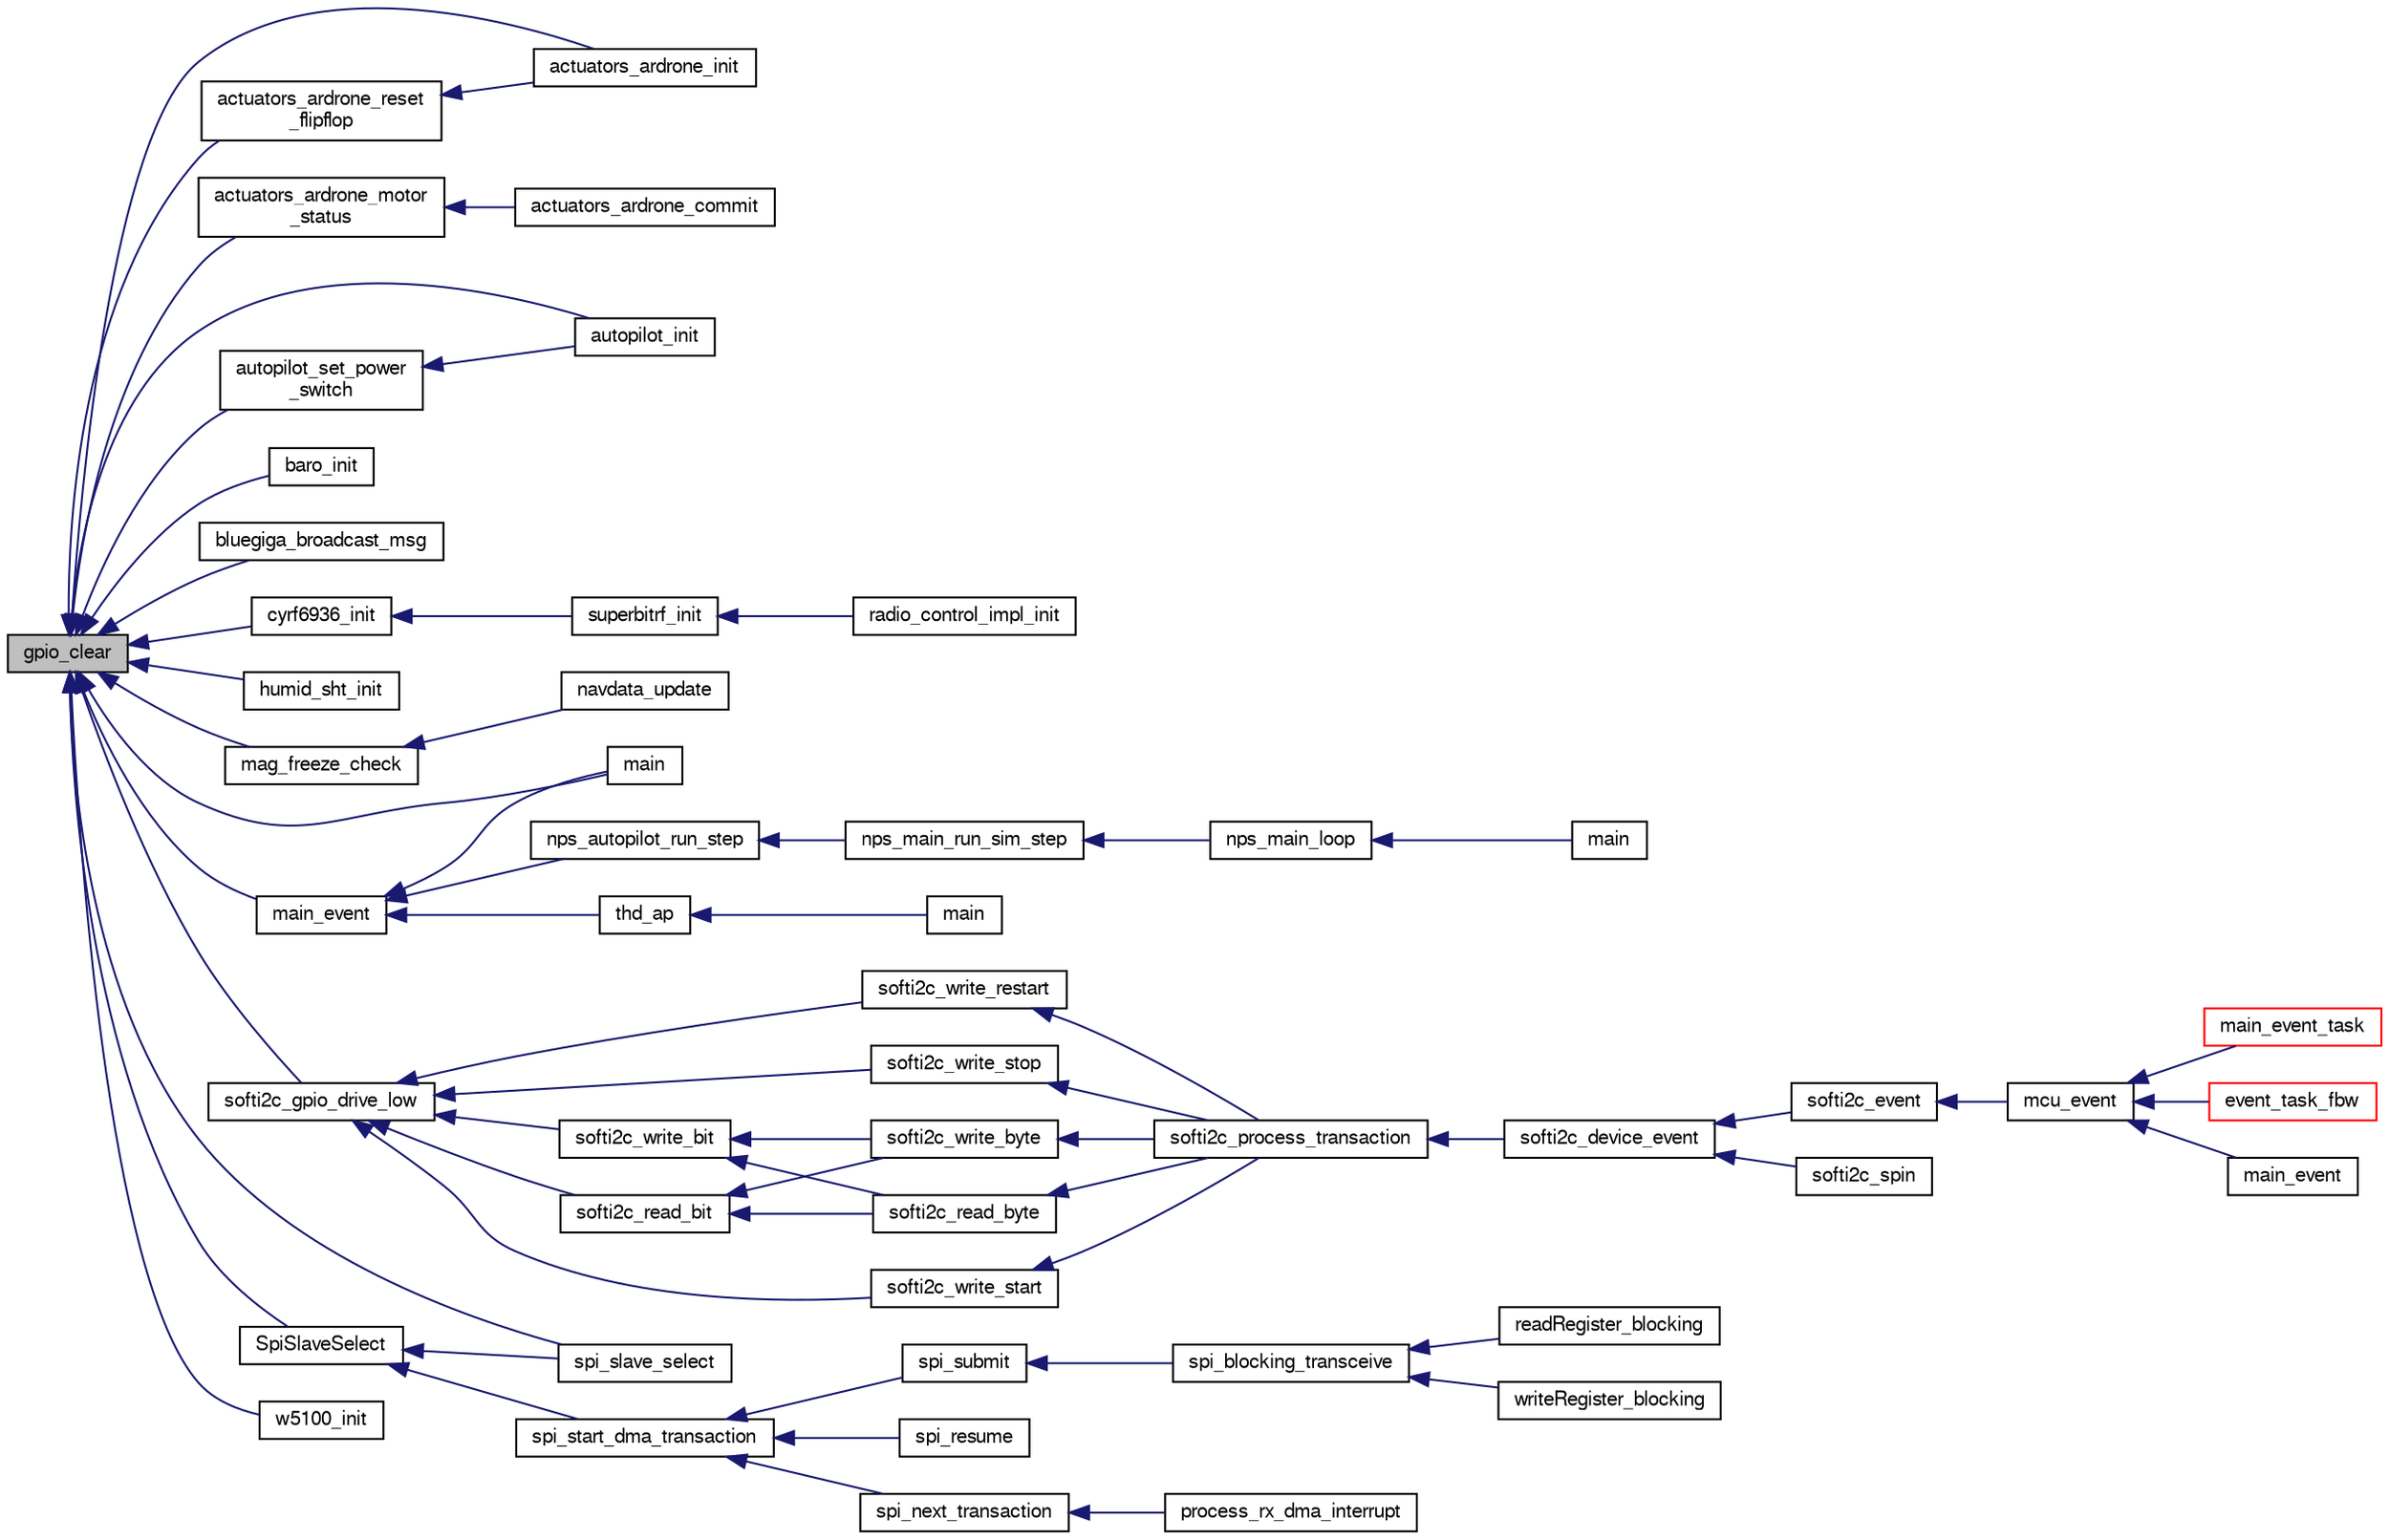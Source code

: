 digraph "gpio_clear"
{
  edge [fontname="FreeSans",fontsize="10",labelfontname="FreeSans",labelfontsize="10"];
  node [fontname="FreeSans",fontsize="10",shape=record];
  rankdir="LR";
  Node1 [label="gpio_clear",height=0.2,width=0.4,color="black", fillcolor="grey75", style="filled", fontcolor="black"];
  Node1 -> Node2 [dir="back",color="midnightblue",fontsize="10",style="solid",fontname="FreeSans"];
  Node2 [label="actuators_ardrone_init",height=0.2,width=0.4,color="black", fillcolor="white", style="filled",URL="$boards_2ardrone_2actuators_8h.html#a66817eeee5ae2f12c1a42abd2ff443ea"];
  Node1 -> Node3 [dir="back",color="midnightblue",fontsize="10",style="solid",fontname="FreeSans"];
  Node3 [label="actuators_ardrone_motor\l_status",height=0.2,width=0.4,color="black", fillcolor="white", style="filled",URL="$boards_2ardrone_2actuators_8c.html#ad8d796514edd55dd0f4a2134fd83f691"];
  Node3 -> Node4 [dir="back",color="midnightblue",fontsize="10",style="solid",fontname="FreeSans"];
  Node4 [label="actuators_ardrone_commit",height=0.2,width=0.4,color="black", fillcolor="white", style="filled",URL="$boards_2ardrone_2actuators_8h.html#a1e5faec000e4e1602bba080db2aec27c"];
  Node1 -> Node5 [dir="back",color="midnightblue",fontsize="10",style="solid",fontname="FreeSans"];
  Node5 [label="actuators_ardrone_reset\l_flipflop",height=0.2,width=0.4,color="black", fillcolor="white", style="filled",URL="$boards_2ardrone_2actuators_8c.html#a8643b68e3bff54891b4180367aaf4316"];
  Node5 -> Node2 [dir="back",color="midnightblue",fontsize="10",style="solid",fontname="FreeSans"];
  Node1 -> Node6 [dir="back",color="midnightblue",fontsize="10",style="solid",fontname="FreeSans"];
  Node6 [label="autopilot_init",height=0.2,width=0.4,color="black", fillcolor="white", style="filled",URL="$autopilot_8h.html#a9d3557653abfc3d4c428724b249f6d5e",tooltip="Autopilot initialization function. "];
  Node1 -> Node7 [dir="back",color="midnightblue",fontsize="10",style="solid",fontname="FreeSans"];
  Node7 [label="autopilot_set_power\l_switch",height=0.2,width=0.4,color="black", fillcolor="white", style="filled",URL="$autopilot_8h.html#ab4bfc1bc0aad4445c9c7fea0b3cd0895",tooltip="Set power switch state This will actually enable the switch if POWER_SWITCH_GPIO is defined Also prov..."];
  Node7 -> Node6 [dir="back",color="midnightblue",fontsize="10",style="solid",fontname="FreeSans"];
  Node1 -> Node8 [dir="back",color="midnightblue",fontsize="10",style="solid",fontname="FreeSans"];
  Node8 [label="baro_init",height=0.2,width=0.4,color="black", fillcolor="white", style="filled",URL="$lia_2baro__board_8c.html#a9b25546908842f1d38fc56e438d46e21"];
  Node1 -> Node9 [dir="back",color="midnightblue",fontsize="10",style="solid",fontname="FreeSans"];
  Node9 [label="bluegiga_broadcast_msg",height=0.2,width=0.4,color="black", fillcolor="white", style="filled",URL="$bluegiga_8h.html#a319f8e3ab43913066407c2d009e8e366"];
  Node1 -> Node10 [dir="back",color="midnightblue",fontsize="10",style="solid",fontname="FreeSans"];
  Node10 [label="cyrf6936_init",height=0.2,width=0.4,color="black", fillcolor="white", style="filled",URL="$cyrf6936_8h.html#a27414d1e4d63182c97357b576f05b37d",tooltip="Initializing the cyrf chip. "];
  Node10 -> Node11 [dir="back",color="midnightblue",fontsize="10",style="solid",fontname="FreeSans"];
  Node11 [label="superbitrf_init",height=0.2,width=0.4,color="black", fillcolor="white", style="filled",URL="$modules_2datalink_2superbitrf_8h.html#a7b9a2741375ca1dffc4f2e6a6d7a9307",tooltip="Initialize the superbitrf. "];
  Node11 -> Node12 [dir="back",color="midnightblue",fontsize="10",style="solid",fontname="FreeSans"];
  Node12 [label="radio_control_impl_init",height=0.2,width=0.4,color="black", fillcolor="white", style="filled",URL="$superbitrf__rc_8c.html#a6ba4bebf68f7ff39f4569dfe3b1f2832",tooltip="Initialization. "];
  Node1 -> Node13 [dir="back",color="midnightblue",fontsize="10",style="solid",fontname="FreeSans"];
  Node13 [label="humid_sht_init",height=0.2,width=0.4,color="black", fillcolor="white", style="filled",URL="$humid__sht_8h.html#a5228e7530912bfa410d5e701ebb7a18b"];
  Node1 -> Node14 [dir="back",color="midnightblue",fontsize="10",style="solid",fontname="FreeSans"];
  Node14 [label="mag_freeze_check",height=0.2,width=0.4,color="black", fillcolor="white", style="filled",URL="$navdata_8c.html#a097d40838c4d36b21635cc59b768568a",tooltip="Check if the magneto is frozen Unknown why this bug happens. "];
  Node14 -> Node15 [dir="back",color="midnightblue",fontsize="10",style="solid",fontname="FreeSans"];
  Node15 [label="navdata_update",height=0.2,width=0.4,color="black", fillcolor="white", style="filled",URL="$navdata_8h.html#aded131295af4c39b10199bae2e560438",tooltip="Update the navdata (event loop) "];
  Node1 -> Node16 [dir="back",color="midnightblue",fontsize="10",style="solid",fontname="FreeSans"];
  Node16 [label="main",height=0.2,width=0.4,color="black", fillcolor="white", style="filled",URL="$uart__tunnel_8c.html#a840291bc02cba5474a4cb46a9b9566fe"];
  Node1 -> Node17 [dir="back",color="midnightblue",fontsize="10",style="solid",fontname="FreeSans"];
  Node17 [label="main_event",height=0.2,width=0.4,color="black", fillcolor="white", style="filled",URL="$uart__tunnel_8c.html#a319a645047f275499aa30b0bc08c6e10"];
  Node17 -> Node16 [dir="back",color="midnightblue",fontsize="10",style="solid",fontname="FreeSans"];
  Node17 -> Node18 [dir="back",color="midnightblue",fontsize="10",style="solid",fontname="FreeSans"];
  Node18 [label="thd_ap",height=0.2,width=0.4,color="black", fillcolor="white", style="filled",URL="$rotorcraft_2main__chibios_8c.html#a1bd1ec0fdc597d88ee659889cda25c0a"];
  Node18 -> Node19 [dir="back",color="midnightblue",fontsize="10",style="solid",fontname="FreeSans"];
  Node19 [label="main",height=0.2,width=0.4,color="black", fillcolor="white", style="filled",URL="$rotorcraft_2main__chibios_8c.html#a840291bc02cba5474a4cb46a9b9566fe",tooltip="Main function. "];
  Node17 -> Node20 [dir="back",color="midnightblue",fontsize="10",style="solid",fontname="FreeSans"];
  Node20 [label="nps_autopilot_run_step",height=0.2,width=0.4,color="black", fillcolor="white", style="filled",URL="$nps__autopilot__rotorcraft_8c.html#a12870aaa609d4860004be3cec4c8cf2a"];
  Node20 -> Node21 [dir="back",color="midnightblue",fontsize="10",style="solid",fontname="FreeSans"];
  Node21 [label="nps_main_run_sim_step",height=0.2,width=0.4,color="black", fillcolor="white", style="filled",URL="$nps__main__sitl_8c.html#a9a080385e191a932860731e6f511c775"];
  Node21 -> Node22 [dir="back",color="midnightblue",fontsize="10",style="solid",fontname="FreeSans"];
  Node22 [label="nps_main_loop",height=0.2,width=0.4,color="black", fillcolor="white", style="filled",URL="$nps__main__sitl_8c.html#afa201657c19f3eac2d07487bb11a261d"];
  Node22 -> Node23 [dir="back",color="midnightblue",fontsize="10",style="solid",fontname="FreeSans"];
  Node23 [label="main",height=0.2,width=0.4,color="black", fillcolor="white", style="filled",URL="$nps__main__sitl_8c.html#a3c04138a5bfe5d72780bb7e82a18e627"];
  Node1 -> Node24 [dir="back",color="midnightblue",fontsize="10",style="solid",fontname="FreeSans"];
  Node24 [label="softi2c_gpio_drive_low",height=0.2,width=0.4,color="black", fillcolor="white", style="filled",URL="$softi2c_8c.html#a828e709a0e6357d1b1a3184d8272e409"];
  Node24 -> Node25 [dir="back",color="midnightblue",fontsize="10",style="solid",fontname="FreeSans"];
  Node25 [label="softi2c_write_start",height=0.2,width=0.4,color="black", fillcolor="white", style="filled",URL="$softi2c_8c.html#ae6f8766f290a4fabfad3d6099b3e98e0"];
  Node25 -> Node26 [dir="back",color="midnightblue",fontsize="10",style="solid",fontname="FreeSans"];
  Node26 [label="softi2c_process_transaction",height=0.2,width=0.4,color="black", fillcolor="white", style="filled",URL="$softi2c_8c.html#ad94e633dd55968bdb12b7289d2e85d0f"];
  Node26 -> Node27 [dir="back",color="midnightblue",fontsize="10",style="solid",fontname="FreeSans"];
  Node27 [label="softi2c_device_event",height=0.2,width=0.4,color="black", fillcolor="white", style="filled",URL="$softi2c_8c.html#a25e9e1f40150fe875f3f75fd2b079618"];
  Node27 -> Node28 [dir="back",color="midnightblue",fontsize="10",style="solid",fontname="FreeSans"];
  Node28 [label="softi2c_event",height=0.2,width=0.4,color="black", fillcolor="white", style="filled",URL="$softi2c_8h.html#a00f14c5101231479a8ceab61ae4cad7c"];
  Node28 -> Node29 [dir="back",color="midnightblue",fontsize="10",style="solid",fontname="FreeSans"];
  Node29 [label="mcu_event",height=0.2,width=0.4,color="black", fillcolor="white", style="filled",URL="$group__mcu__periph.html#gaf44fd3e4d3d56943e4d0e89100974b07",tooltip="MCU event functions. "];
  Node29 -> Node30 [dir="back",color="midnightblue",fontsize="10",style="solid",fontname="FreeSans"];
  Node30 [label="main_event_task",height=0.2,width=0.4,color="red", fillcolor="white", style="filled",URL="$demo__ahrs__actuators_8c.html#a1cd23e45d5c51116ae1e3096912ea1d1"];
  Node29 -> Node31 [dir="back",color="midnightblue",fontsize="10",style="solid",fontname="FreeSans"];
  Node31 [label="event_task_fbw",height=0.2,width=0.4,color="red", fillcolor="white", style="filled",URL="$fixedwing_2main__fbw_8h.html#ae1f060d6fcf56653e3db62e402c8701a"];
  Node29 -> Node32 [dir="back",color="midnightblue",fontsize="10",style="solid",fontname="FreeSans"];
  Node32 [label="main_event",height=0.2,width=0.4,color="black", fillcolor="white", style="filled",URL="$rotorcraft_2main__fbw_8c.html#ad0fb4f12833cb2f0b4c69fa317ea24d9"];
  Node27 -> Node33 [dir="back",color="midnightblue",fontsize="10",style="solid",fontname="FreeSans"];
  Node33 [label="softi2c_spin",height=0.2,width=0.4,color="black", fillcolor="white", style="filled",URL="$softi2c_8c.html#aed568f0595bee56e4e90ef070ba0a5c9"];
  Node24 -> Node34 [dir="back",color="midnightblue",fontsize="10",style="solid",fontname="FreeSans"];
  Node34 [label="softi2c_write_bit",height=0.2,width=0.4,color="black", fillcolor="white", style="filled",URL="$softi2c_8c.html#aadbee361430868c06c776b2f2e5ad29f"];
  Node34 -> Node35 [dir="back",color="midnightblue",fontsize="10",style="solid",fontname="FreeSans"];
  Node35 [label="softi2c_write_byte",height=0.2,width=0.4,color="black", fillcolor="white", style="filled",URL="$softi2c_8c.html#aa20d39b61646e34b1eacfa85d092524e"];
  Node35 -> Node26 [dir="back",color="midnightblue",fontsize="10",style="solid",fontname="FreeSans"];
  Node34 -> Node36 [dir="back",color="midnightblue",fontsize="10",style="solid",fontname="FreeSans"];
  Node36 [label="softi2c_read_byte",height=0.2,width=0.4,color="black", fillcolor="white", style="filled",URL="$softi2c_8c.html#af53603cab17d074df7f2daea8826e423"];
  Node36 -> Node26 [dir="back",color="midnightblue",fontsize="10",style="solid",fontname="FreeSans"];
  Node24 -> Node37 [dir="back",color="midnightblue",fontsize="10",style="solid",fontname="FreeSans"];
  Node37 [label="softi2c_read_bit",height=0.2,width=0.4,color="black", fillcolor="white", style="filled",URL="$softi2c_8c.html#a688954bbf22651068611c16ffd44abb1"];
  Node37 -> Node35 [dir="back",color="midnightblue",fontsize="10",style="solid",fontname="FreeSans"];
  Node37 -> Node36 [dir="back",color="midnightblue",fontsize="10",style="solid",fontname="FreeSans"];
  Node24 -> Node38 [dir="back",color="midnightblue",fontsize="10",style="solid",fontname="FreeSans"];
  Node38 [label="softi2c_write_restart",height=0.2,width=0.4,color="black", fillcolor="white", style="filled",URL="$softi2c_8c.html#a0a290bb3e426004548796dc35f433b39"];
  Node38 -> Node26 [dir="back",color="midnightblue",fontsize="10",style="solid",fontname="FreeSans"];
  Node24 -> Node39 [dir="back",color="midnightblue",fontsize="10",style="solid",fontname="FreeSans"];
  Node39 [label="softi2c_write_stop",height=0.2,width=0.4,color="black", fillcolor="white", style="filled",URL="$softi2c_8c.html#aec892d5f421d666723fb58c9132e7088"];
  Node39 -> Node26 [dir="back",color="midnightblue",fontsize="10",style="solid",fontname="FreeSans"];
  Node1 -> Node40 [dir="back",color="midnightblue",fontsize="10",style="solid",fontname="FreeSans"];
  Node40 [label="spi_slave_select",height=0.2,width=0.4,color="black", fillcolor="white", style="filled",URL="$group__spi.html#gad43916477f5d87b42eaa7d2099771568",tooltip="Select a slave. "];
  Node1 -> Node41 [dir="back",color="midnightblue",fontsize="10",style="solid",fontname="FreeSans"];
  Node41 [label="SpiSlaveSelect",height=0.2,width=0.4,color="black", fillcolor="white", style="filled",URL="$stm32_2mcu__periph_2spi__arch_8c.html#ab639bd461acc9159f2a8566bfe1ebdd0"];
  Node41 -> Node40 [dir="back",color="midnightblue",fontsize="10",style="solid",fontname="FreeSans"];
  Node41 -> Node42 [dir="back",color="midnightblue",fontsize="10",style="solid",fontname="FreeSans"];
  Node42 [label="spi_start_dma_transaction",height=0.2,width=0.4,color="black", fillcolor="white", style="filled",URL="$stm32_2mcu__periph_2spi__arch_8c.html#a87e230295cb1339876faa6f6986a44e9",tooltip="Start a new transaction with DMA. "];
  Node42 -> Node43 [dir="back",color="midnightblue",fontsize="10",style="solid",fontname="FreeSans"];
  Node43 [label="spi_submit",height=0.2,width=0.4,color="black", fillcolor="white", style="filled",URL="$group__spi.html#ga5d383931766cb373ebad0b8bc26d439d",tooltip="Submit a spi transaction. "];
  Node43 -> Node44 [dir="back",color="midnightblue",fontsize="10",style="solid",fontname="FreeSans"];
  Node44 [label="spi_blocking_transceive",height=0.2,width=0.4,color="black", fillcolor="white", style="filled",URL="$group__spi.html#ga66e55e817c63768ac9910dc6f7cc9447",tooltip="Perform a spi transaction (blocking). "];
  Node44 -> Node45 [dir="back",color="midnightblue",fontsize="10",style="solid",fontname="FreeSans"];
  Node45 [label="readRegister_blocking",height=0.2,width=0.4,color="black", fillcolor="white", style="filled",URL="$pmw3901_8c.html#a00ba06d3e6407dfaf867e6097462d617"];
  Node44 -> Node46 [dir="back",color="midnightblue",fontsize="10",style="solid",fontname="FreeSans"];
  Node46 [label="writeRegister_blocking",height=0.2,width=0.4,color="black", fillcolor="white", style="filled",URL="$pmw3901_8c.html#a8265440e872d2a53abf19f0caeb3ec9e"];
  Node42 -> Node47 [dir="back",color="midnightblue",fontsize="10",style="solid",fontname="FreeSans"];
  Node47 [label="spi_resume",height=0.2,width=0.4,color="black", fillcolor="white", style="filled",URL="$group__spi.html#gaf5ff5a9f93b73caf6532b7e25dd917b9",tooltip="Resume the SPI fifo. "];
  Node42 -> Node48 [dir="back",color="midnightblue",fontsize="10",style="solid",fontname="FreeSans"];
  Node48 [label="spi_next_transaction",height=0.2,width=0.4,color="black", fillcolor="white", style="filled",URL="$stm32_2mcu__periph_2spi__arch_8c.html#ab28a9d2e45999868806bdbb2a422614f",tooltip="start next transaction if there is one in the queue "];
  Node48 -> Node49 [dir="back",color="midnightblue",fontsize="10",style="solid",fontname="FreeSans"];
  Node49 [label="process_rx_dma_interrupt",height=0.2,width=0.4,color="black", fillcolor="white", style="filled",URL="$stm32_2mcu__periph_2spi__arch_8c.html#ad55db59fe845c613959d0fe874905e5d",tooltip="Processing done after rx completes. "];
  Node1 -> Node50 [dir="back",color="midnightblue",fontsize="10",style="solid",fontname="FreeSans"];
  Node50 [label="w5100_init",height=0.2,width=0.4,color="black", fillcolor="white", style="filled",URL="$w5100_8h.html#a3a4ec6731e43710788d3e51f7749259c"];
}
